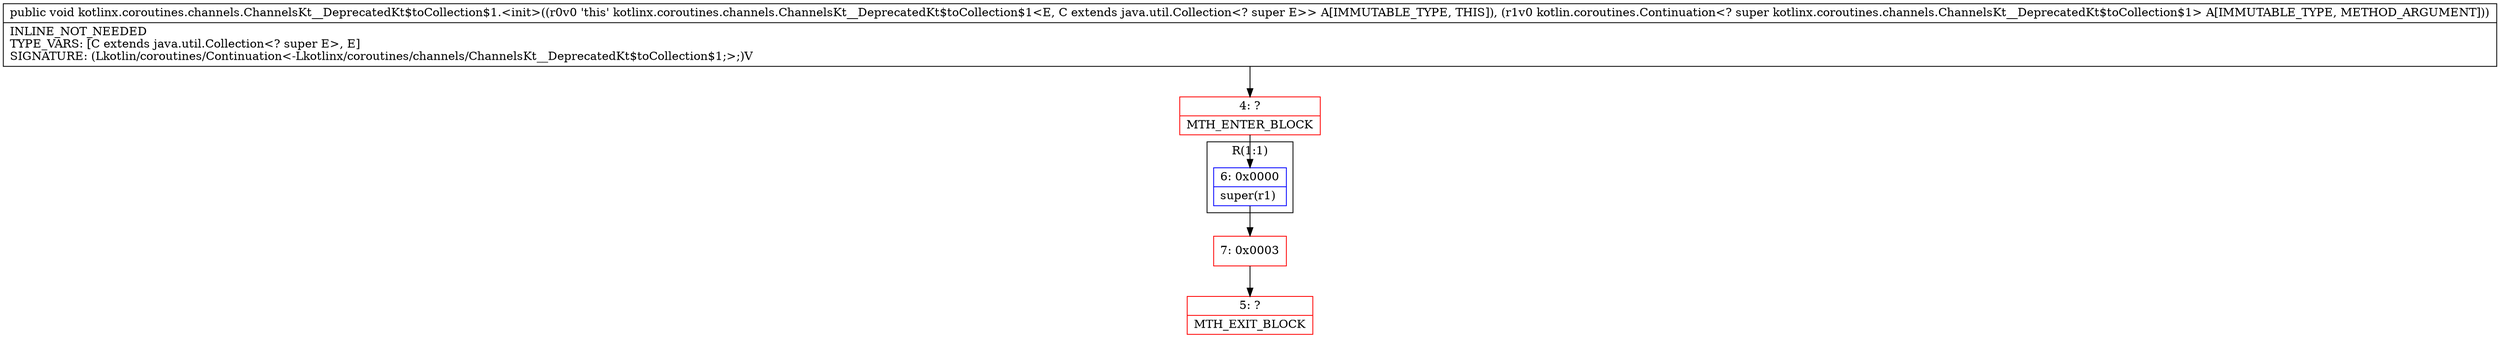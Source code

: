 digraph "CFG forkotlinx.coroutines.channels.ChannelsKt__DeprecatedKt$toCollection$1.\<init\>(Lkotlin\/coroutines\/Continuation;)V" {
subgraph cluster_Region_1276976180 {
label = "R(1:1)";
node [shape=record,color=blue];
Node_6 [shape=record,label="{6\:\ 0x0000|super(r1)\l}"];
}
Node_4 [shape=record,color=red,label="{4\:\ ?|MTH_ENTER_BLOCK\l}"];
Node_7 [shape=record,color=red,label="{7\:\ 0x0003}"];
Node_5 [shape=record,color=red,label="{5\:\ ?|MTH_EXIT_BLOCK\l}"];
MethodNode[shape=record,label="{public void kotlinx.coroutines.channels.ChannelsKt__DeprecatedKt$toCollection$1.\<init\>((r0v0 'this' kotlinx.coroutines.channels.ChannelsKt__DeprecatedKt$toCollection$1\<E, C extends java.util.Collection\<? super E\>\> A[IMMUTABLE_TYPE, THIS]), (r1v0 kotlin.coroutines.Continuation\<? super kotlinx.coroutines.channels.ChannelsKt__DeprecatedKt$toCollection$1\> A[IMMUTABLE_TYPE, METHOD_ARGUMENT]))  | INLINE_NOT_NEEDED\lTYPE_VARS: [C extends java.util.Collection\<? super E\>, E]\lSIGNATURE: (Lkotlin\/coroutines\/Continuation\<\-Lkotlinx\/coroutines\/channels\/ChannelsKt__DeprecatedKt$toCollection$1;\>;)V\l}"];
MethodNode -> Node_4;Node_6 -> Node_7;
Node_4 -> Node_6;
Node_7 -> Node_5;
}


